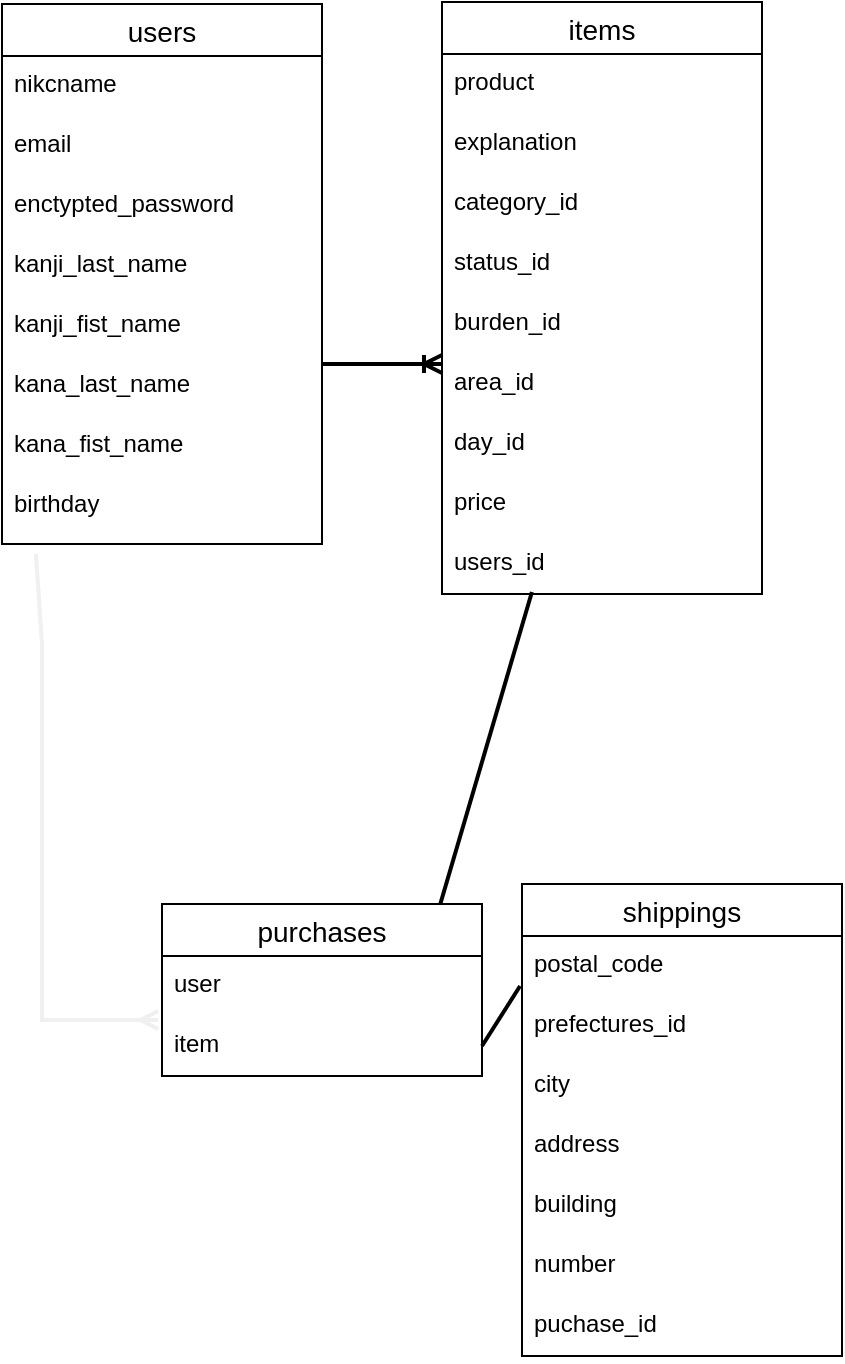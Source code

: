 <mxfile>
    <diagram id="Iw2UEkcQ-5lC1YBih0q6" name="ページ1">
        <mxGraphModel dx="533" dy="1928" grid="1" gridSize="10" guides="1" tooltips="1" connect="1" arrows="1" fold="1" page="1" pageScale="1" pageWidth="827" pageHeight="1169" math="0" shadow="0">
            <root>
                <mxCell id="0"/>
                <mxCell id="1" parent="0"/>
                <mxCell id="100" value="" style="edgeStyle=elbowEdgeStyle;rounded=0;orthogonalLoop=1;jettySize=auto;html=1;endArrow=ERoneToMany;endFill=0;strokeWidth=2;" parent="1" source="79" target="91" edge="1">
                    <mxGeometry relative="1" as="geometry">
                        <Array as="points">
                            <mxPoint x="210" y="180"/>
                        </Array>
                    </mxGeometry>
                </mxCell>
                <mxCell id="139" style="edgeStyle=none;rounded=0;orthogonalLoop=1;jettySize=auto;html=1;endArrow=ERmany;endFill=0;strokeColor=#f0f0f0;strokeWidth=2;entryX=-0.012;entryY=0.067;entryDx=0;entryDy=0;entryPerimeter=0;exitX=0.106;exitY=1.147;exitDx=0;exitDy=0;exitPerimeter=0;" parent="1" source="88" target="103" edge="1">
                    <mxGeometry relative="1" as="geometry">
                        <mxPoint x="100" y="480" as="targetPoint"/>
                        <Array as="points">
                            <mxPoint x="40" y="320"/>
                            <mxPoint x="40" y="508"/>
                        </Array>
                    </mxGeometry>
                </mxCell>
                <mxCell id="79" value="users" style="swimlane;fontStyle=0;childLayout=stackLayout;horizontal=1;startSize=26;horizontalStack=0;resizeParent=1;resizeParentMax=0;resizeLast=0;collapsible=1;marginBottom=0;align=center;fontSize=14;" parent="1" vertex="1">
                    <mxGeometry x="20" width="160" height="270" as="geometry"/>
                </mxCell>
                <mxCell id="80" value="nikcname" style="text;strokeColor=none;fillColor=none;spacingLeft=4;spacingRight=4;overflow=hidden;rotatable=0;points=[[0,0.5],[1,0.5]];portConstraint=eastwest;fontSize=12;" parent="79" vertex="1">
                    <mxGeometry y="26" width="160" height="30" as="geometry"/>
                </mxCell>
                <mxCell id="81" value="email" style="text;strokeColor=none;fillColor=none;spacingLeft=4;spacingRight=4;overflow=hidden;rotatable=0;points=[[0,0.5],[1,0.5]];portConstraint=eastwest;fontSize=12;" parent="79" vertex="1">
                    <mxGeometry y="56" width="160" height="30" as="geometry"/>
                </mxCell>
                <mxCell id="82" value="enctypted_password" style="text;strokeColor=none;fillColor=none;spacingLeft=4;spacingRight=4;overflow=hidden;rotatable=0;points=[[0,0.5],[1,0.5]];portConstraint=eastwest;fontSize=12;" parent="79" vertex="1">
                    <mxGeometry y="86" width="160" height="30" as="geometry"/>
                </mxCell>
                <mxCell id="83" value="kanji_last_name" style="text;strokeColor=none;fillColor=none;spacingLeft=4;spacingRight=4;overflow=hidden;rotatable=0;points=[[0,0.5],[1,0.5]];portConstraint=eastwest;fontSize=12;" parent="79" vertex="1">
                    <mxGeometry y="116" width="160" height="30" as="geometry"/>
                </mxCell>
                <mxCell id="84" value="kanji_fist_name" style="text;strokeColor=none;fillColor=none;spacingLeft=4;spacingRight=4;overflow=hidden;rotatable=0;points=[[0,0.5],[1,0.5]];portConstraint=eastwest;fontSize=12;" parent="79" vertex="1">
                    <mxGeometry y="146" width="160" height="30" as="geometry"/>
                </mxCell>
                <mxCell id="85" value="kana_last_name" style="text;strokeColor=none;fillColor=none;spacingLeft=4;spacingRight=4;overflow=hidden;rotatable=0;points=[[0,0.5],[1,0.5]];portConstraint=eastwest;fontSize=12;" parent="79" vertex="1">
                    <mxGeometry y="176" width="160" height="30" as="geometry"/>
                </mxCell>
                <mxCell id="86" value="kana_fist_name" style="text;strokeColor=none;fillColor=none;spacingLeft=4;spacingRight=4;overflow=hidden;rotatable=0;points=[[0,0.5],[1,0.5]];portConstraint=eastwest;fontSize=12;" parent="79" vertex="1">
                    <mxGeometry y="206" width="160" height="30" as="geometry"/>
                </mxCell>
                <mxCell id="88" value="birthday" style="text;strokeColor=none;fillColor=none;spacingLeft=4;spacingRight=4;overflow=hidden;rotatable=0;points=[[0,0.5],[1,0.5]];portConstraint=eastwest;fontSize=12;" parent="79" vertex="1">
                    <mxGeometry y="236" width="160" height="34" as="geometry"/>
                </mxCell>
                <mxCell id="91" value="items" style="swimlane;fontStyle=0;childLayout=stackLayout;horizontal=1;startSize=26;horizontalStack=0;resizeParent=1;resizeParentMax=0;resizeLast=0;collapsible=1;marginBottom=0;align=center;fontSize=14;" parent="1" vertex="1">
                    <mxGeometry x="240" y="-1" width="160" height="296" as="geometry"/>
                </mxCell>
                <mxCell id="94" value="product" style="text;strokeColor=none;fillColor=none;spacingLeft=4;spacingRight=4;overflow=hidden;rotatable=0;points=[[0,0.5],[1,0.5]];portConstraint=eastwest;fontSize=12;" parent="91" vertex="1">
                    <mxGeometry y="26" width="160" height="30" as="geometry"/>
                </mxCell>
                <mxCell id="95" value="explanation" style="text;strokeColor=none;fillColor=none;spacingLeft=4;spacingRight=4;overflow=hidden;rotatable=0;points=[[0,0.5],[1,0.5]];portConstraint=eastwest;fontSize=12;" parent="91" vertex="1">
                    <mxGeometry y="56" width="160" height="30" as="geometry"/>
                </mxCell>
                <mxCell id="97" value="category_id" style="text;strokeColor=none;fillColor=none;spacingLeft=4;spacingRight=4;overflow=hidden;rotatable=0;points=[[0,0.5],[1,0.5]];portConstraint=eastwest;fontSize=12;" parent="91" vertex="1">
                    <mxGeometry y="86" width="160" height="30" as="geometry"/>
                </mxCell>
                <mxCell id="98" value="status_id" style="text;strokeColor=none;fillColor=none;spacingLeft=4;spacingRight=4;overflow=hidden;rotatable=0;points=[[0,0.5],[1,0.5]];portConstraint=eastwest;fontSize=12;" parent="91" vertex="1">
                    <mxGeometry y="116" width="160" height="30" as="geometry"/>
                </mxCell>
                <mxCell id="132" value="burden_id" style="text;strokeColor=none;fillColor=none;spacingLeft=4;spacingRight=4;overflow=hidden;rotatable=0;points=[[0,0.5],[1,0.5]];portConstraint=eastwest;fontSize=12;" parent="91" vertex="1">
                    <mxGeometry y="146" width="160" height="30" as="geometry"/>
                </mxCell>
                <mxCell id="133" value="area_id" style="text;strokeColor=none;fillColor=none;spacingLeft=4;spacingRight=4;overflow=hidden;rotatable=0;points=[[0,0.5],[1,0.5]];portConstraint=eastwest;fontSize=12;" parent="91" vertex="1">
                    <mxGeometry y="176" width="160" height="30" as="geometry"/>
                </mxCell>
                <mxCell id="136" value="day_id" style="text;strokeColor=none;fillColor=none;spacingLeft=4;spacingRight=4;overflow=hidden;rotatable=0;points=[[0,0.5],[1,0.5]];portConstraint=eastwest;fontSize=12;" parent="91" vertex="1">
                    <mxGeometry y="206" width="160" height="30" as="geometry"/>
                </mxCell>
                <mxCell id="137" value="price" style="text;strokeColor=none;fillColor=none;spacingLeft=4;spacingRight=4;overflow=hidden;rotatable=0;points=[[0,0.5],[1,0.5]];portConstraint=eastwest;fontSize=12;" parent="91" vertex="1">
                    <mxGeometry y="236" width="160" height="30" as="geometry"/>
                </mxCell>
                <mxCell id="138" value="users_id" style="text;strokeColor=none;fillColor=none;spacingLeft=4;spacingRight=4;overflow=hidden;rotatable=0;points=[[0,0.5],[1,0.5]];portConstraint=eastwest;fontSize=12;" parent="91" vertex="1">
                    <mxGeometry y="266" width="160" height="30" as="geometry"/>
                </mxCell>
                <mxCell id="101" value="purchases" style="swimlane;fontStyle=0;childLayout=stackLayout;horizontal=1;startSize=26;horizontalStack=0;resizeParent=1;resizeParentMax=0;resizeLast=0;collapsible=1;marginBottom=0;align=center;fontSize=14;" parent="1" vertex="1">
                    <mxGeometry x="100" y="450" width="160" height="86" as="geometry"/>
                </mxCell>
                <mxCell id="102" value="user" style="text;strokeColor=none;fillColor=none;spacingLeft=4;spacingRight=4;overflow=hidden;rotatable=0;points=[[0,0.5],[1,0.5]];portConstraint=eastwest;fontSize=12;" parent="101" vertex="1">
                    <mxGeometry y="26" width="160" height="30" as="geometry"/>
                </mxCell>
                <mxCell id="103" value="item" style="text;strokeColor=none;fillColor=none;spacingLeft=4;spacingRight=4;overflow=hidden;rotatable=0;points=[[0,0.5],[1,0.5]];portConstraint=eastwest;fontSize=12;" parent="101" vertex="1">
                    <mxGeometry y="56" width="160" height="30" as="geometry"/>
                </mxCell>
                <mxCell id="109" value="shippings" style="swimlane;fontStyle=0;childLayout=stackLayout;horizontal=1;startSize=26;horizontalStack=0;resizeParent=1;resizeParentMax=0;resizeLast=0;collapsible=1;marginBottom=0;align=center;fontSize=14;" parent="1" vertex="1">
                    <mxGeometry x="280" y="440" width="160" height="236" as="geometry"/>
                </mxCell>
                <mxCell id="111" value="postal_code" style="text;strokeColor=none;fillColor=none;spacingLeft=4;spacingRight=4;overflow=hidden;rotatable=0;points=[[0,0.5],[1,0.5]];portConstraint=eastwest;fontSize=12;" parent="109" vertex="1">
                    <mxGeometry y="26" width="160" height="30" as="geometry"/>
                </mxCell>
                <mxCell id="112" value="prefectures_id" style="text;strokeColor=none;fillColor=none;spacingLeft=4;spacingRight=4;overflow=hidden;rotatable=0;points=[[0,0.5],[1,0.5]];portConstraint=eastwest;fontSize=12;" parent="109" vertex="1">
                    <mxGeometry y="56" width="160" height="30" as="geometry"/>
                </mxCell>
                <mxCell id="113" value="city" style="text;strokeColor=none;fillColor=none;spacingLeft=4;spacingRight=4;overflow=hidden;rotatable=0;points=[[0,0.5],[1,0.5]];portConstraint=eastwest;fontSize=12;" parent="109" vertex="1">
                    <mxGeometry y="86" width="160" height="30" as="geometry"/>
                </mxCell>
                <mxCell id="114" value="address" style="text;strokeColor=none;fillColor=none;spacingLeft=4;spacingRight=4;overflow=hidden;rotatable=0;points=[[0,0.5],[1,0.5]];portConstraint=eastwest;fontSize=12;" parent="109" vertex="1">
                    <mxGeometry y="116" width="160" height="30" as="geometry"/>
                </mxCell>
                <mxCell id="115" value="building" style="text;strokeColor=none;fillColor=none;spacingLeft=4;spacingRight=4;overflow=hidden;rotatable=0;points=[[0,0.5],[1,0.5]];portConstraint=eastwest;fontSize=12;" parent="109" vertex="1">
                    <mxGeometry y="146" width="160" height="30" as="geometry"/>
                </mxCell>
                <mxCell id="116" value="number" style="text;strokeColor=none;fillColor=none;spacingLeft=4;spacingRight=4;overflow=hidden;rotatable=0;points=[[0,0.5],[1,0.5]];portConstraint=eastwest;fontSize=12;" parent="109" vertex="1">
                    <mxGeometry y="176" width="160" height="30" as="geometry"/>
                </mxCell>
                <mxCell id="140" value="puchase_id" style="text;strokeColor=none;fillColor=none;spacingLeft=4;spacingRight=4;overflow=hidden;rotatable=0;points=[[0,0.5],[1,0.5]];portConstraint=eastwest;fontSize=12;" parent="109" vertex="1">
                    <mxGeometry y="206" width="160" height="30" as="geometry"/>
                </mxCell>
                <mxCell id="119" value="" style="rounded=0;orthogonalLoop=1;jettySize=auto;html=1;endArrow=none;endFill=0;strokeWidth=2;entryX=0.869;entryY=0.004;entryDx=0;entryDy=0;entryPerimeter=0;exitX=0.281;exitY=0.967;exitDx=0;exitDy=0;exitPerimeter=0;" parent="1" source="138" target="101" edge="1">
                    <mxGeometry relative="1" as="geometry">
                        <mxPoint x="270" y="350" as="sourcePoint"/>
                        <mxPoint x="284" y="375" as="targetPoint"/>
                    </mxGeometry>
                </mxCell>
                <mxCell id="120" value="" style="rounded=0;orthogonalLoop=1;jettySize=auto;html=1;endArrow=none;endFill=0;strokeWidth=2;exitX=-0.006;exitY=0.833;exitDx=0;exitDy=0;exitPerimeter=0;entryX=1;entryY=0.5;entryDx=0;entryDy=0;" parent="1" source="111" target="103" edge="1">
                    <mxGeometry relative="1" as="geometry">
                        <mxPoint x="602" y="412.03" as="sourcePoint"/>
                        <mxPoint x="600" y="543.974" as="targetPoint"/>
                    </mxGeometry>
                </mxCell>
            </root>
        </mxGraphModel>
    </diagram>
</mxfile>